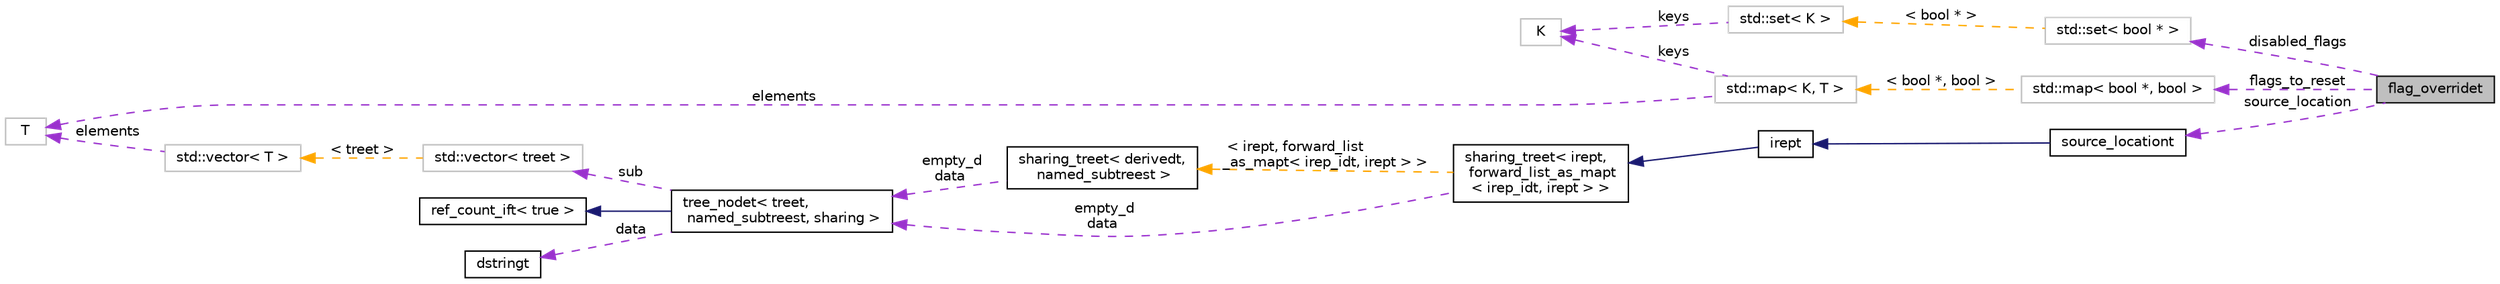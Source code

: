 digraph "flag_overridet"
{
 // LATEX_PDF_SIZE
  bgcolor="transparent";
  edge [fontname="Helvetica",fontsize="10",labelfontname="Helvetica",labelfontsize="10"];
  node [fontname="Helvetica",fontsize="10",shape=record];
  rankdir="LR";
  Node1 [label="flag_overridet",height=0.2,width=0.4,color="black", fillcolor="grey75", style="filled", fontcolor="black",tooltip="Allows to:"];
  Node2 -> Node1 [dir="back",color="darkorchid3",fontsize="10",style="dashed",label=" flags_to_reset" ,fontname="Helvetica"];
  Node2 [label="std::map\< bool *, bool \>",height=0.2,width=0.4,color="grey75",tooltip=" "];
  Node3 -> Node2 [dir="back",color="orange",fontsize="10",style="dashed",label=" \< bool *, bool \>" ,fontname="Helvetica"];
  Node3 [label="std::map\< K, T \>",height=0.2,width=0.4,color="grey75",tooltip="STL class."];
  Node4 -> Node3 [dir="back",color="darkorchid3",fontsize="10",style="dashed",label=" keys" ,fontname="Helvetica"];
  Node4 [label="K",height=0.2,width=0.4,color="grey75",tooltip=" "];
  Node5 -> Node3 [dir="back",color="darkorchid3",fontsize="10",style="dashed",label=" elements" ,fontname="Helvetica"];
  Node5 [label="T",height=0.2,width=0.4,color="grey75",tooltip=" "];
  Node6 -> Node1 [dir="back",color="darkorchid3",fontsize="10",style="dashed",label=" disabled_flags" ,fontname="Helvetica"];
  Node6 [label="std::set\< bool * \>",height=0.2,width=0.4,color="grey75",tooltip=" "];
  Node7 -> Node6 [dir="back",color="orange",fontsize="10",style="dashed",label=" \< bool * \>" ,fontname="Helvetica"];
  Node7 [label="std::set\< K \>",height=0.2,width=0.4,color="grey75",tooltip="STL class."];
  Node4 -> Node7 [dir="back",color="darkorchid3",fontsize="10",style="dashed",label=" keys" ,fontname="Helvetica"];
  Node8 -> Node1 [dir="back",color="darkorchid3",fontsize="10",style="dashed",label=" source_location" ,fontname="Helvetica"];
  Node8 [label="source_locationt",height=0.2,width=0.4,color="black",URL="$classsource__locationt.html",tooltip=" "];
  Node9 -> Node8 [dir="back",color="midnightblue",fontsize="10",style="solid",fontname="Helvetica"];
  Node9 [label="irept",height=0.2,width=0.4,color="black",URL="$classirept.html",tooltip="There are a large number of kinds of tree structured or tree-like data in CPROVER."];
  Node10 -> Node9 [dir="back",color="midnightblue",fontsize="10",style="solid",fontname="Helvetica"];
  Node10 [label="sharing_treet\< irept,\l forward_list_as_mapt\l\< irep_idt, irept \> \>",height=0.2,width=0.4,color="black",URL="$classsharing__treet.html",tooltip=" "];
  Node11 -> Node10 [dir="back",color="darkorchid3",fontsize="10",style="dashed",label=" empty_d\ndata" ,fontname="Helvetica"];
  Node11 [label="tree_nodet\< treet,\l named_subtreest, sharing \>",height=0.2,width=0.4,color="black",URL="$classtree__nodet.html",tooltip="A node with data in a tree, it contains:"];
  Node12 -> Node11 [dir="back",color="midnightblue",fontsize="10",style="solid",fontname="Helvetica"];
  Node12 [label="ref_count_ift\< true \>",height=0.2,width=0.4,color="black",URL="$structref__count__ift_3_01true_01_4.html",tooltip=" "];
  Node13 -> Node11 [dir="back",color="darkorchid3",fontsize="10",style="dashed",label=" sub" ,fontname="Helvetica"];
  Node13 [label="std::vector\< treet \>",height=0.2,width=0.4,color="grey75",tooltip=" "];
  Node14 -> Node13 [dir="back",color="orange",fontsize="10",style="dashed",label=" \< treet \>" ,fontname="Helvetica"];
  Node14 [label="std::vector\< T \>",height=0.2,width=0.4,color="grey75",tooltip="STL class."];
  Node5 -> Node14 [dir="back",color="darkorchid3",fontsize="10",style="dashed",label=" elements" ,fontname="Helvetica"];
  Node15 -> Node11 [dir="back",color="darkorchid3",fontsize="10",style="dashed",label=" data" ,fontname="Helvetica"];
  Node15 [label="dstringt",height=0.2,width=0.4,color="black",URL="$classdstringt.html",tooltip="dstringt has one field, an unsigned integer no which is an index into a static table of strings."];
  Node16 -> Node10 [dir="back",color="orange",fontsize="10",style="dashed",label=" \< irept, forward_list\l_as_mapt\< irep_idt, irept \> \>" ,fontname="Helvetica"];
  Node16 [label="sharing_treet\< derivedt,\l named_subtreest \>",height=0.2,width=0.4,color="black",URL="$classsharing__treet.html",tooltip="Base class for tree-like data structures with sharing."];
  Node11 -> Node16 [dir="back",color="darkorchid3",fontsize="10",style="dashed",label=" empty_d\ndata" ,fontname="Helvetica"];
}
